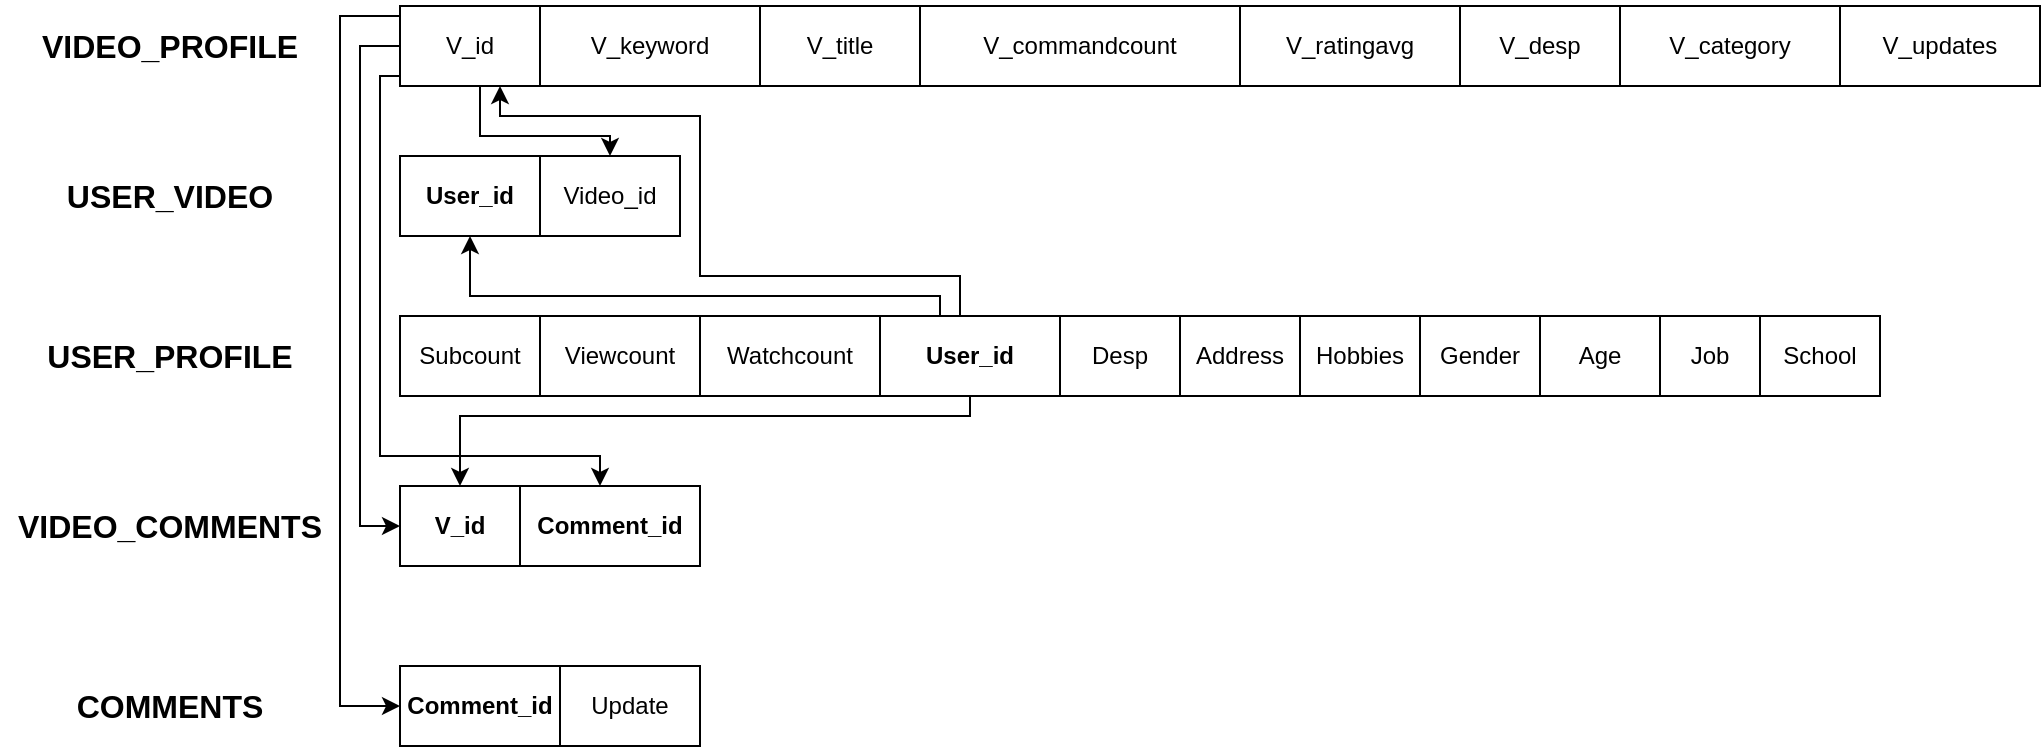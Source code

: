 <mxfile version="20.6.2" type="github">
  <diagram name="Page-1" id="52a04d89-c75d-2922-d76d-85b35f80e030">
    <mxGraphModel dx="1887" dy="1038" grid="1" gridSize="10" guides="1" tooltips="1" connect="1" arrows="1" fold="1" page="1" pageScale="1" pageWidth="1100" pageHeight="850" math="0" shadow="0">
      <root>
        <mxCell id="0" />
        <mxCell id="1" parent="0" />
        <mxCell id="1E05wzdsz2HgL3BzRdNG-12" value="&lt;h1 style=&quot;font-size: 16px;&quot;&gt;VIDEO_PROFILE&lt;/h1&gt;" style="text;html=1;strokeColor=none;fillColor=none;align=center;verticalAlign=middle;whiteSpace=wrap;rounded=0;fontSize=16;horizontal=1;" vertex="1" parent="1">
          <mxGeometry x="40" y="90" width="170" height="30" as="geometry" />
        </mxCell>
        <mxCell id="1E05wzdsz2HgL3BzRdNG-55" style="edgeStyle=orthogonalEdgeStyle;rounded=0;orthogonalLoop=1;jettySize=auto;html=1;fontSize=12;" edge="1" parent="1" source="1E05wzdsz2HgL3BzRdNG-14" target="1E05wzdsz2HgL3BzRdNG-28">
          <mxGeometry relative="1" as="geometry">
            <Array as="points">
              <mxPoint x="280" y="150" />
              <mxPoint x="345" y="150" />
            </Array>
          </mxGeometry>
        </mxCell>
        <mxCell id="1E05wzdsz2HgL3BzRdNG-57" style="edgeStyle=orthogonalEdgeStyle;rounded=0;orthogonalLoop=1;jettySize=auto;html=1;fontSize=12;entryX=0;entryY=0.5;entryDx=0;entryDy=0;" edge="1" parent="1" source="1E05wzdsz2HgL3BzRdNG-14" target="1E05wzdsz2HgL3BzRdNG-42">
          <mxGeometry relative="1" as="geometry">
            <mxPoint x="230" y="360" as="targetPoint" />
            <Array as="points">
              <mxPoint x="220" y="105" />
              <mxPoint x="220" y="345" />
            </Array>
          </mxGeometry>
        </mxCell>
        <mxCell id="1E05wzdsz2HgL3BzRdNG-61" style="edgeStyle=orthogonalEdgeStyle;rounded=0;orthogonalLoop=1;jettySize=auto;html=1;fontSize=12;" edge="1" parent="1" source="1E05wzdsz2HgL3BzRdNG-14" target="1E05wzdsz2HgL3BzRdNG-43">
          <mxGeometry relative="1" as="geometry">
            <Array as="points">
              <mxPoint x="230" y="120" />
              <mxPoint x="230" y="310" />
              <mxPoint x="340" y="310" />
            </Array>
          </mxGeometry>
        </mxCell>
        <mxCell id="1E05wzdsz2HgL3BzRdNG-62" style="edgeStyle=orthogonalEdgeStyle;rounded=0;orthogonalLoop=1;jettySize=auto;html=1;entryX=0;entryY=0.5;entryDx=0;entryDy=0;fontSize=12;" edge="1" parent="1" source="1E05wzdsz2HgL3BzRdNG-14" target="1E05wzdsz2HgL3BzRdNG-45">
          <mxGeometry relative="1" as="geometry">
            <Array as="points">
              <mxPoint x="210" y="90" />
              <mxPoint x="210" y="435" />
            </Array>
          </mxGeometry>
        </mxCell>
        <mxCell id="1E05wzdsz2HgL3BzRdNG-14" value="V_id" style="rounded=0;whiteSpace=wrap;html=1;fontStyle=0;fontSize=12;" vertex="1" parent="1">
          <mxGeometry x="240" y="85" width="70" height="40" as="geometry" />
        </mxCell>
        <mxCell id="1E05wzdsz2HgL3BzRdNG-16" value="V_keyword" style="whiteSpace=wrap;html=1;fontSize=12;rounded=0;fontStyle=0;" vertex="1" parent="1">
          <mxGeometry x="310" y="85" width="110" height="40" as="geometry" />
        </mxCell>
        <mxCell id="1E05wzdsz2HgL3BzRdNG-18" value="V_title" style="whiteSpace=wrap;html=1;fontSize=12;rounded=0;fontStyle=0;" vertex="1" parent="1">
          <mxGeometry x="420" y="85" width="80" height="40" as="geometry" />
        </mxCell>
        <mxCell id="1E05wzdsz2HgL3BzRdNG-21" value="V_commandcount" style="whiteSpace=wrap;html=1;fontSize=12;rounded=0;fontStyle=0;" vertex="1" parent="1">
          <mxGeometry x="500" y="85" width="160" height="40" as="geometry" />
        </mxCell>
        <mxCell id="1E05wzdsz2HgL3BzRdNG-22" value="V_ratingavg" style="whiteSpace=wrap;html=1;fontSize=12;rounded=0;fontStyle=0;" vertex="1" parent="1">
          <mxGeometry x="660" y="85" width="110" height="40" as="geometry" />
        </mxCell>
        <mxCell id="1E05wzdsz2HgL3BzRdNG-23" value="V_desp" style="whiteSpace=wrap;html=1;fontSize=12;rounded=0;fontStyle=0;" vertex="1" parent="1">
          <mxGeometry x="770" y="85" width="80" height="40" as="geometry" />
        </mxCell>
        <mxCell id="1E05wzdsz2HgL3BzRdNG-24" value="V_category" style="whiteSpace=wrap;html=1;fontSize=12;rounded=0;fontStyle=0;" vertex="1" parent="1">
          <mxGeometry x="850" y="85" width="110" height="40" as="geometry" />
        </mxCell>
        <mxCell id="1E05wzdsz2HgL3BzRdNG-25" value="V_updates" style="whiteSpace=wrap;html=1;fontSize=12;rounded=0;fontStyle=0;" vertex="1" parent="1">
          <mxGeometry x="960" y="85" width="100" height="40" as="geometry" />
        </mxCell>
        <mxCell id="1E05wzdsz2HgL3BzRdNG-26" value="&lt;h1 style=&quot;font-size: 16px;&quot;&gt;USER_VIDEO&lt;/h1&gt;" style="text;html=1;strokeColor=none;fillColor=none;align=center;verticalAlign=middle;whiteSpace=wrap;rounded=0;fontSize=16;horizontal=1;" vertex="1" parent="1">
          <mxGeometry x="40" y="165" width="170" height="30" as="geometry" />
        </mxCell>
        <mxCell id="1E05wzdsz2HgL3BzRdNG-27" value="User_id" style="rounded=0;whiteSpace=wrap;html=1;fontStyle=1;fontSize=12;" vertex="1" parent="1">
          <mxGeometry x="240" y="160" width="70" height="40" as="geometry" />
        </mxCell>
        <mxCell id="1E05wzdsz2HgL3BzRdNG-28" value="Video_id" style="rounded=0;whiteSpace=wrap;html=1;fontStyle=0;fontSize=12;" vertex="1" parent="1">
          <mxGeometry x="310" y="160" width="70" height="40" as="geometry" />
        </mxCell>
        <mxCell id="1E05wzdsz2HgL3BzRdNG-29" value="&lt;h1 style=&quot;font-size: 16px;&quot;&gt;USER_PROFILE&lt;/h1&gt;" style="text;html=1;strokeColor=none;fillColor=none;align=center;verticalAlign=middle;whiteSpace=wrap;rounded=0;fontSize=16;horizontal=1;" vertex="1" parent="1">
          <mxGeometry x="40" y="245" width="170" height="30" as="geometry" />
        </mxCell>
        <mxCell id="1E05wzdsz2HgL3BzRdNG-30" value="Subcount" style="rounded=0;whiteSpace=wrap;html=1;fontStyle=0;fontSize=12;" vertex="1" parent="1">
          <mxGeometry x="240" y="240" width="70" height="40" as="geometry" />
        </mxCell>
        <mxCell id="1E05wzdsz2HgL3BzRdNG-31" value="Viewcount" style="rounded=0;whiteSpace=wrap;html=1;fontStyle=0;fontSize=12;" vertex="1" parent="1">
          <mxGeometry x="310" y="240" width="80" height="40" as="geometry" />
        </mxCell>
        <mxCell id="1E05wzdsz2HgL3BzRdNG-32" value="Watchcount" style="rounded=0;whiteSpace=wrap;html=1;fontStyle=0;fontSize=12;" vertex="1" parent="1">
          <mxGeometry x="390" y="240" width="90" height="40" as="geometry" />
        </mxCell>
        <mxCell id="1E05wzdsz2HgL3BzRdNG-51" style="edgeStyle=orthogonalEdgeStyle;rounded=0;orthogonalLoop=1;jettySize=auto;html=1;fontSize=12;" edge="1" parent="1" source="1E05wzdsz2HgL3BzRdNG-33" target="1E05wzdsz2HgL3BzRdNG-14">
          <mxGeometry relative="1" as="geometry">
            <Array as="points">
              <mxPoint x="520" y="220" />
              <mxPoint x="390" y="220" />
              <mxPoint x="390" y="140" />
              <mxPoint x="290" y="140" />
            </Array>
          </mxGeometry>
        </mxCell>
        <mxCell id="1E05wzdsz2HgL3BzRdNG-52" style="edgeStyle=orthogonalEdgeStyle;rounded=0;orthogonalLoop=1;jettySize=auto;html=1;entryX=0.5;entryY=0;entryDx=0;entryDy=0;fontSize=12;" edge="1" parent="1" source="1E05wzdsz2HgL3BzRdNG-33" target="1E05wzdsz2HgL3BzRdNG-42">
          <mxGeometry relative="1" as="geometry">
            <Array as="points">
              <mxPoint x="525" y="290" />
              <mxPoint x="270" y="290" />
            </Array>
          </mxGeometry>
        </mxCell>
        <mxCell id="1E05wzdsz2HgL3BzRdNG-63" style="edgeStyle=orthogonalEdgeStyle;rounded=0;orthogonalLoop=1;jettySize=auto;html=1;entryX=0.5;entryY=1;entryDx=0;entryDy=0;fontSize=12;" edge="1" parent="1" source="1E05wzdsz2HgL3BzRdNG-33" target="1E05wzdsz2HgL3BzRdNG-27">
          <mxGeometry relative="1" as="geometry">
            <Array as="points">
              <mxPoint x="510" y="230" />
              <mxPoint x="275" y="230" />
            </Array>
          </mxGeometry>
        </mxCell>
        <mxCell id="1E05wzdsz2HgL3BzRdNG-33" value="User_id" style="rounded=0;whiteSpace=wrap;html=1;fontStyle=1;fontSize=12;" vertex="1" parent="1">
          <mxGeometry x="480" y="240" width="90" height="40" as="geometry" />
        </mxCell>
        <mxCell id="1E05wzdsz2HgL3BzRdNG-34" value="Desp" style="rounded=0;whiteSpace=wrap;html=1;fontStyle=0;fontSize=12;" vertex="1" parent="1">
          <mxGeometry x="570" y="240" width="60" height="40" as="geometry" />
        </mxCell>
        <mxCell id="1E05wzdsz2HgL3BzRdNG-35" value="Address" style="rounded=0;whiteSpace=wrap;html=1;fontStyle=0;fontSize=12;" vertex="1" parent="1">
          <mxGeometry x="630" y="240" width="60" height="40" as="geometry" />
        </mxCell>
        <mxCell id="1E05wzdsz2HgL3BzRdNG-36" value="Hobbies" style="rounded=0;whiteSpace=wrap;html=1;fontStyle=0;fontSize=12;" vertex="1" parent="1">
          <mxGeometry x="690" y="240" width="60" height="40" as="geometry" />
        </mxCell>
        <mxCell id="1E05wzdsz2HgL3BzRdNG-37" value="Gender" style="rounded=0;whiteSpace=wrap;html=1;fontStyle=0;fontSize=12;" vertex="1" parent="1">
          <mxGeometry x="750" y="240" width="60" height="40" as="geometry" />
        </mxCell>
        <mxCell id="1E05wzdsz2HgL3BzRdNG-38" value="Age" style="rounded=0;whiteSpace=wrap;html=1;fontStyle=0;fontSize=12;" vertex="1" parent="1">
          <mxGeometry x="810" y="240" width="60" height="40" as="geometry" />
        </mxCell>
        <mxCell id="1E05wzdsz2HgL3BzRdNG-39" value="Job" style="rounded=0;whiteSpace=wrap;html=1;fontStyle=0;fontSize=12;" vertex="1" parent="1">
          <mxGeometry x="870" y="240" width="50" height="40" as="geometry" />
        </mxCell>
        <mxCell id="1E05wzdsz2HgL3BzRdNG-40" value="School" style="rounded=0;whiteSpace=wrap;html=1;fontStyle=0;fontSize=12;" vertex="1" parent="1">
          <mxGeometry x="920" y="240" width="60" height="40" as="geometry" />
        </mxCell>
        <mxCell id="1E05wzdsz2HgL3BzRdNG-41" value="&lt;h1 style=&quot;font-size: 16px;&quot;&gt;VIDEO_COMMENTS&lt;/h1&gt;" style="text;html=1;strokeColor=none;fillColor=none;align=center;verticalAlign=middle;whiteSpace=wrap;rounded=0;fontSize=16;horizontal=1;" vertex="1" parent="1">
          <mxGeometry x="40" y="330" width="170" height="30" as="geometry" />
        </mxCell>
        <mxCell id="1E05wzdsz2HgL3BzRdNG-42" value="V_id" style="rounded=0;whiteSpace=wrap;html=1;fontStyle=1;fontSize=12;" vertex="1" parent="1">
          <mxGeometry x="240" y="325" width="60" height="40" as="geometry" />
        </mxCell>
        <mxCell id="1E05wzdsz2HgL3BzRdNG-43" value="Comment_id" style="rounded=0;whiteSpace=wrap;html=1;fontStyle=1;fontSize=12;" vertex="1" parent="1">
          <mxGeometry x="300" y="325" width="90" height="40" as="geometry" />
        </mxCell>
        <mxCell id="1E05wzdsz2HgL3BzRdNG-44" value="&lt;h1 style=&quot;font-size: 16px;&quot;&gt;COMMENTS&lt;/h1&gt;" style="text;html=1;strokeColor=none;fillColor=none;align=center;verticalAlign=middle;whiteSpace=wrap;rounded=0;fontSize=16;horizontal=1;" vertex="1" parent="1">
          <mxGeometry x="40" y="420" width="170" height="30" as="geometry" />
        </mxCell>
        <mxCell id="1E05wzdsz2HgL3BzRdNG-45" value="Comment_id" style="rounded=0;whiteSpace=wrap;html=1;fontStyle=1;fontSize=12;" vertex="1" parent="1">
          <mxGeometry x="240" y="415" width="80" height="40" as="geometry" />
        </mxCell>
        <mxCell id="1E05wzdsz2HgL3BzRdNG-46" value="Update" style="rounded=0;whiteSpace=wrap;html=1;fontStyle=0;fontSize=12;" vertex="1" parent="1">
          <mxGeometry x="320" y="415" width="70" height="40" as="geometry" />
        </mxCell>
      </root>
    </mxGraphModel>
  </diagram>
</mxfile>
